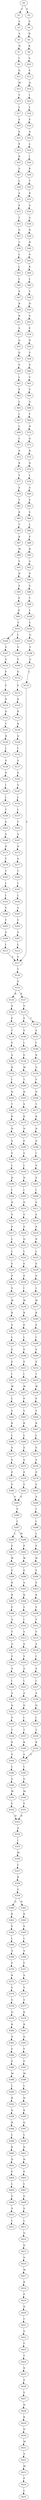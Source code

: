 strict digraph  {
	S0 -> S1 [ label = Y ];
	S0 -> S2 [ label = V ];
	S1 -> S3 [ label = L ];
	S2 -> S4 [ label = A ];
	S3 -> S5 [ label = A ];
	S4 -> S6 [ label = R ];
	S5 -> S7 [ label = D ];
	S6 -> S8 [ label = K ];
	S7 -> S9 [ label = I ];
	S8 -> S10 [ label = A ];
	S9 -> S11 [ label = Q ];
	S10 -> S12 [ label = S ];
	S11 -> S13 [ label = M ];
	S12 -> S14 [ label = Q ];
	S13 -> S15 [ label = Y ];
	S14 -> S16 [ label = I ];
	S15 -> S17 [ label = L ];
	S16 -> S18 [ label = L ];
	S17 -> S19 [ label = E ];
	S18 -> S20 [ label = P ];
	S19 -> S21 [ label = E ];
	S20 -> S22 [ label = A ];
	S21 -> S23 [ label = P ];
	S22 -> S24 [ label = L ];
	S23 -> S25 [ label = R ];
	S24 -> S26 [ label = I ];
	S25 -> S27 [ label = A ];
	S26 -> S28 [ label = K ];
	S27 -> S29 [ label = L ];
	S28 -> S30 [ label = T ];
	S29 -> S31 [ label = A ];
	S30 -> S32 [ label = R ];
	S31 -> S33 [ label = P ];
	S32 -> S34 [ label = A ];
	S33 -> S35 [ label = T ];
	S34 -> S36 [ label = A ];
	S35 -> S37 [ label = G ];
	S36 -> S38 [ label = N ];
	S37 -> S39 [ label = T ];
	S38 -> S40 [ label = R ];
	S39 -> S41 [ label = L ];
	S40 -> S42 [ label = S ];
	S41 -> S43 [ label = L ];
	S42 -> S44 [ label = K ];
	S43 -> S45 [ label = L ];
	S44 -> S46 [ label = L ];
	S45 -> S47 [ label = A ];
	S46 -> S48 [ label = Y ];
	S47 -> S49 [ label = R ];
	S48 -> S50 [ label = H ];
	S49 -> S51 [ label = R ];
	S50 -> S52 [ label = S ];
	S51 -> S53 [ label = A ];
	S52 -> S54 [ label = E ];
	S53 -> S55 [ label = G ];
	S54 -> S56 [ label = D ];
	S55 -> S57 [ label = Q ];
	S56 -> S58 [ label = V ];
	S57 -> S59 [ label = V ];
	S58 -> S60 [ label = V ];
	S59 -> S61 [ label = L ];
	S60 -> S62 [ label = V ];
	S61 -> S63 [ label = P ];
	S62 -> S64 [ label = V ];
	S63 -> S65 [ label = L ];
	S64 -> S66 [ label = A ];
	S65 -> S67 [ label = L ];
	S66 -> S68 [ label = F ];
	S67 -> S69 [ label = L ];
	S68 -> S70 [ label = N ];
	S69 -> S71 [ label = C ];
	S70 -> S72 [ label = Q ];
	S71 -> S73 [ label = S ];
	S72 -> S74 [ label = R ];
	S73 -> S75 [ label = R ];
	S74 -> S76 [ label = N ];
	S75 -> S77 [ label = T ];
	S76 -> S78 [ label = L ];
	S77 -> S79 [ label = A ];
	S78 -> S80 [ label = A ];
	S79 -> S81 [ label = T ];
	S80 -> S82 [ label = E ];
	S81 -> S83 [ label = R ];
	S82 -> S84 [ label = V ];
	S83 -> S85 [ label = T ];
	S84 -> S86 [ label = L ];
	S85 -> S87 [ label = K ];
	S86 -> S88 [ label = P ];
	S87 -> S89 [ label = M ];
	S88 -> S90 [ label = R ];
	S89 -> S91 [ label = Y ];
	S90 -> S92 [ label = A ];
	S91 -> S93 [ label = H ];
	S92 -> S94 [ label = D ];
	S93 -> S95 [ label = S ];
	S94 -> S96 [ label = S ];
	S95 -> S97 [ label = E ];
	S96 -> S98 [ label = T ];
	S97 -> S99 [ label = D ];
	S98 -> S100 [ label = L ];
	S99 -> S101 [ label = V ];
	S100 -> S102 [ label = L ];
	S101 -> S103 [ label = L ];
	S101 -> S104 [ label = I ];
	S102 -> S105 [ label = G ];
	S103 -> S106 [ label = V ];
	S104 -> S107 [ label = V ];
	S105 -> S108 [ label = Y ];
	S106 -> S109 [ label = V ];
	S107 -> S110 [ label = V ];
	S108 -> S111 [ label = G ];
	S109 -> S112 [ label = Q ];
	S110 -> S113 [ label = S ];
	S111 -> S114 [ label = L ];
	S112 -> S115 [ label = F ];
	S113 -> S116 [ label = F ];
	S114 -> S117 [ label = V ];
	S115 -> S118 [ label = R ];
	S116 -> S119 [ label = N ];
	S117 -> S120 [ label = T ];
	S118 -> S121 [ label = R ];
	S119 -> S122 [ label = Q ];
	S120 -> S123 [ label = V ];
	S121 -> S124 [ label = R ];
	S122 -> S125 [ label = T ];
	S123 -> S126 [ label = R ];
	S123 -> S127 [ label = K ];
	S124 -> S128 [ label = Q ];
	S125 -> S129 [ label = N ];
	S126 -> S130 [ label = S ];
	S127 -> S131 [ label = S ];
	S128 -> S132 [ label = L ];
	S129 -> S133 [ label = L ];
	S130 -> S134 [ label = E ];
	S131 -> S135 [ label = S ];
	S131 -> S136 [ label = T ];
	S132 -> S137 [ label = A ];
	S133 -> S138 [ label = A ];
	S134 -> S139 [ label = T ];
	S135 -> S140 [ label = G ];
	S136 -> S141 [ label = S ];
	S137 -> S142 [ label = E ];
	S138 -> S143 [ label = D ];
	S139 -> S144 [ label = V ];
	S140 -> S145 [ label = I ];
	S141 -> S146 [ label = I ];
	S142 -> S147 [ label = V ];
	S143 -> S148 [ label = I ];
	S144 -> S149 [ label = A ];
	S145 -> S150 [ label = G ];
	S146 -> S151 [ label = R ];
	S147 -> S152 [ label = L ];
	S148 -> S153 [ label = L ];
	S149 -> S154 [ label = R ];
	S150 -> S155 [ label = M ];
	S151 -> S156 [ label = G ];
	S152 -> S157 [ label = L ];
	S153 -> S158 [ label = T ];
	S154 -> S159 [ label = I ];
	S155 -> S160 [ label = T ];
	S156 -> S161 [ label = V ];
	S157 -> S162 [ label = T ];
	S158 -> S163 [ label = E ];
	S159 -> S164 [ label = D ];
	S160 -> S165 [ label = H ];
	S161 -> S166 [ label = D ];
	S162 -> S167 [ label = A ];
	S163 -> S168 [ label = A ];
	S164 -> S169 [ label = T ];
	S165 -> S170 [ label = S ];
	S166 -> S171 [ label = T ];
	S167 -> S172 [ label = D ];
	S168 -> S173 [ label = D ];
	S169 -> S174 [ label = K ];
	S170 -> S175 [ label = K ];
	S171 -> S176 [ label = K ];
	S172 -> S177 [ label = A ];
	S173 -> S178 [ label = T ];
	S174 -> S179 [ label = N ];
	S175 -> S180 [ label = N ];
	S176 -> S181 [ label = N ];
	S177 -> S182 [ label = T ];
	S178 -> S183 [ label = T ];
	S179 -> S184 [ label = E ];
	S180 -> S185 [ label = E ];
	S181 -> S186 [ label = Q ];
	S182 -> S187 [ label = L ];
	S183 -> S188 [ label = L ];
	S184 -> S189 [ label = V ];
	S185 -> S190 [ label = V ];
	S186 -> S191 [ label = I ];
	S187 -> S192 [ label = L ];
	S188 -> S193 [ label = L ];
	S189 -> S194 [ label = L ];
	S190 -> S195 [ label = L ];
	S191 -> S196 [ label = V ];
	S192 -> S197 [ label = G ];
	S193 -> S198 [ label = G ];
	S194 -> S199 [ label = H ];
	S195 -> S200 [ label = N ];
	S196 -> S201 [ label = S ];
	S197 -> S202 [ label = Y ];
	S198 -> S203 [ label = Y ];
	S199 -> S204 [ label = I ];
	S200 -> S205 [ label = I ];
	S201 -> S206 [ label = I ];
	S202 -> S207 [ label = G ];
	S203 -> S208 [ label = G ];
	S204 -> S209 [ label = D ];
	S205 -> S210 [ label = D ];
	S206 -> S211 [ label = E ];
	S207 -> S212 [ label = L ];
	S208 -> S213 [ label = L ];
	S209 -> S214 [ label = G ];
	S210 -> S215 [ label = G ];
	S211 -> S216 [ label = E ];
	S212 -> S117 [ label = V ];
	S213 -> S117 [ label = V ];
	S214 -> S217 [ label = P ];
	S215 -> S218 [ label = P ];
	S216 -> S219 [ label = P ];
	S217 -> S220 [ label = L ];
	S218 -> S221 [ label = Q ];
	S219 -> S222 [ label = D ];
	S220 -> S223 [ label = L ];
	S221 -> S224 [ label = L ];
	S222 -> S225 [ label = L ];
	S223 -> S226 [ label = E ];
	S224 -> S227 [ label = E ];
	S225 -> S228 [ label = E ];
	S226 -> S229 [ label = P ];
	S227 -> S230 [ label = P ];
	S228 -> S231 [ label = P ];
	S229 -> S232 [ label = V ];
	S230 -> S233 [ label = I ];
	S231 -> S234 [ label = I ];
	S232 -> S235 [ label = W ];
	S233 -> S236 [ label = W ];
	S234 -> S237 [ label = W ];
	S235 -> S238 [ label = K ];
	S236 -> S239 [ label = R ];
	S237 -> S240 [ label = K ];
	S238 -> S241 [ label = E ];
	S239 -> S242 [ label = E ];
	S240 -> S243 [ label = E ];
	S241 -> S244 [ label = L ];
	S242 -> S245 [ label = L ];
	S243 -> S246 [ label = I ];
	S244 -> S247 [ label = E ];
	S245 -> S248 [ label = E ];
	S246 -> S249 [ label = E ];
	S247 -> S250 [ label = E ];
	S248 -> S251 [ label = E ];
	S249 -> S252 [ label = E ];
	S250 -> S253 [ label = I ];
	S251 -> S254 [ label = I ];
	S252 -> S255 [ label = T ];
	S253 -> S256 [ label = W ];
	S254 -> S257 [ label = W ];
	S255 -> S258 [ label = W ];
	S256 -> S259 [ label = L ];
	S257 -> S260 [ label = P ];
	S258 -> S261 [ label = P ];
	S259 -> S262 [ label = Y ];
	S260 -> S263 [ label = Y ];
	S261 -> S264 [ label = Y ];
	S262 -> S265 [ label = K ];
	S263 -> S266 [ label = K ];
	S264 -> S267 [ label = R ];
	S265 -> S268 [ label = L ];
	S266 -> S269 [ label = L ];
	S267 -> S270 [ label = L ];
	S268 -> S271 [ label = S ];
	S269 -> S272 [ label = S ];
	S270 -> S273 [ label = S ];
	S271 -> S274 [ label = S ];
	S272 -> S275 [ label = S ];
	S273 -> S276 [ label = S ];
	S274 -> S277 [ label = P ];
	S275 -> S278 [ label = P ];
	S276 -> S279 [ label = P ];
	S277 -> S280 [ label = V ];
	S278 -> S281 [ label = V ];
	S279 -> S282 [ label = V ];
	S280 -> S283 [ label = V ];
	S281 -> S283 [ label = V ];
	S282 -> S284 [ label = V ];
	S283 -> S285 [ label = V ];
	S284 -> S286 [ label = I ];
	S285 -> S287 [ label = L ];
	S286 -> S288 [ label = L ];
	S287 -> S289 [ label = M ];
	S287 -> S290 [ label = L ];
	S288 -> S291 [ label = L ];
	S289 -> S292 [ label = P ];
	S290 -> S293 [ label = P ];
	S291 -> S294 [ label = P ];
	S292 -> S295 [ label = W ];
	S293 -> S296 [ label = W ];
	S294 -> S297 [ label = W ];
	S295 -> S298 [ label = E ];
	S296 -> S299 [ label = E ];
	S297 -> S300 [ label = E ];
	S298 -> S301 [ label = A ];
	S299 -> S302 [ label = K ];
	S300 -> S303 [ label = E ];
	S301 -> S304 [ label = R ];
	S302 -> S305 [ label = R ];
	S303 -> S306 [ label = K ];
	S304 -> S307 [ label = Y ];
	S305 -> S308 [ label = F ];
	S306 -> S309 [ label = Y ];
	S307 -> S310 [ label = I ];
	S308 -> S311 [ label = A ];
	S309 -> S312 [ label = F ];
	S310 -> S313 [ label = Y ];
	S311 -> S314 [ label = Y ];
	S312 -> S315 [ label = Y ];
	S313 -> S316 [ label = A ];
	S314 -> S317 [ label = A ];
	S315 -> S318 [ label = A ];
	S316 -> S319 [ label = V ];
	S317 -> S320 [ label = V ];
	S318 -> S321 [ label = I ];
	S319 -> S322 [ label = A ];
	S320 -> S323 [ label = A ];
	S321 -> S324 [ label = A ];
	S322 -> S325 [ label = I ];
	S323 -> S326 [ label = I ];
	S324 -> S327 [ label = I ];
	S325 -> S328 [ label = A ];
	S326 -> S329 [ label = A ];
	S327 -> S330 [ label = A ];
	S328 -> S331 [ label = Q ];
	S329 -> S332 [ label = Q ];
	S330 -> S333 [ label = Q ];
	S331 -> S334 [ label = I ];
	S332 -> S335 [ label = V ];
	S333 -> S336 [ label = I ];
	S334 -> S337 [ label = T ];
	S335 -> S338 [ label = T ];
	S336 -> S339 [ label = T ];
	S337 -> S340 [ label = K ];
	S338 -> S341 [ label = K ];
	S339 -> S342 [ label = K ];
	S340 -> S343 [ label = G ];
	S341 -> S344 [ label = G ];
	S342 -> S343 [ label = G ];
	S343 -> S345 [ label = L ];
	S344 -> S346 [ label = L ];
	S345 -> S347 [ label = G ];
	S346 -> S348 [ label = G ];
	S347 -> S349 [ label = M ];
	S348 -> S350 [ label = M ];
	S349 -> S351 [ label = E ];
	S350 -> S352 [ label = E ];
	S351 -> S353 [ label = D ];
	S352 -> S353 [ label = D ];
	S353 -> S354 [ label = A ];
	S354 -> S355 [ label = I ];
	S355 -> S356 [ label = M ];
	S356 -> S357 [ label = C ];
	S357 -> S358 [ label = R ];
	S358 -> S359 [ label = G ];
	S359 -> S360 [ label = G ];
	S359 -> S361 [ label = N ];
	S360 -> S362 [ label = K ];
	S361 -> S363 [ label = K ];
	S362 -> S364 [ label = E ];
	S363 -> S365 [ label = S ];
	S364 -> S366 [ label = L ];
	S365 -> S367 [ label = L ];
	S366 -> S368 [ label = A ];
	S367 -> S369 [ label = A ];
	S368 -> S370 [ label = F ];
	S369 -> S371 [ label = F ];
	S370 -> S372 [ label = R ];
	S371 -> S373 [ label = A ];
	S372 -> S374 [ label = V ];
	S373 -> S375 [ label = V ];
	S374 -> S376 [ label = G ];
	S375 -> S377 [ label = G ];
	S376 -> S378 [ label = Q ];
	S377 -> S379 [ label = K ];
	S378 -> S380 [ label = K ];
	S379 -> S381 [ label = R ];
	S380 -> S382 [ label = Q ];
	S381 -> S383 [ label = Q ];
	S382 -> S384 [ label = F ];
	S383 -> S385 [ label = F ];
	S384 -> S386 [ label = P ];
	S385 -> S387 [ label = P ];
	S386 -> S388 [ label = M ];
	S387 -> S389 [ label = M ];
	S388 -> S390 [ label = L ];
	S389 -> S391 [ label = L ];
	S390 -> S392 [ label = R ];
	S391 -> S393 [ label = H ];
	S392 -> S394 [ label = Q ];
	S393 -> S395 [ label = K ];
	S394 -> S396 [ label = R ];
	S395 -> S397 [ label = Q ];
	S396 -> S398 [ label = L ];
	S397 -> S399 [ label = L ];
	S398 -> S400 [ label = K ];
	S399 -> S401 [ label = K ];
	S400 -> S402 [ label = D ];
	S401 -> S403 [ label = H ];
	S402 -> S404 [ label = P ];
	S403 -> S405 [ label = P ];
	S404 -> S406 [ label = L ];
	S405 -> S407 [ label = L ];
	S406 -> S408 [ label = V ];
	S407 -> S409 [ label = G ];
	S408 -> S410 [ label = A ];
	S409 -> S411 [ label = S ];
	S410 -> S412 [ label = L ];
	S411 -> S413 [ label = L ];
	S413 -> S414 [ label = Q ];
	S414 -> S415 [ label = Q ];
	S415 -> S416 [ label = S ];
	S416 -> S417 [ label = W ];
	S417 -> S418 [ label = R ];
	S418 -> S419 [ label = P ];
	S419 -> S420 [ label = D ];
	S420 -> S421 [ label = C ];
	S421 -> S422 [ label = G ];
	S422 -> S423 [ label = F ];
	S423 -> S424 [ label = T ];
	S424 -> S425 [ label = Q ];
	S425 -> S426 [ label = P ];
	S426 -> S427 [ label = G ];
	S427 -> S428 [ label = N ];
	S428 -> S429 [ label = K ];
	S429 -> S430 [ label = D ];
	S430 -> S431 [ label = M ];
	S431 -> S432 [ label = A ];
	S432 -> S433 [ label = M ];
	S433 -> S434 [ label = P ];
	S434 -> S435 [ label = L ];
}
